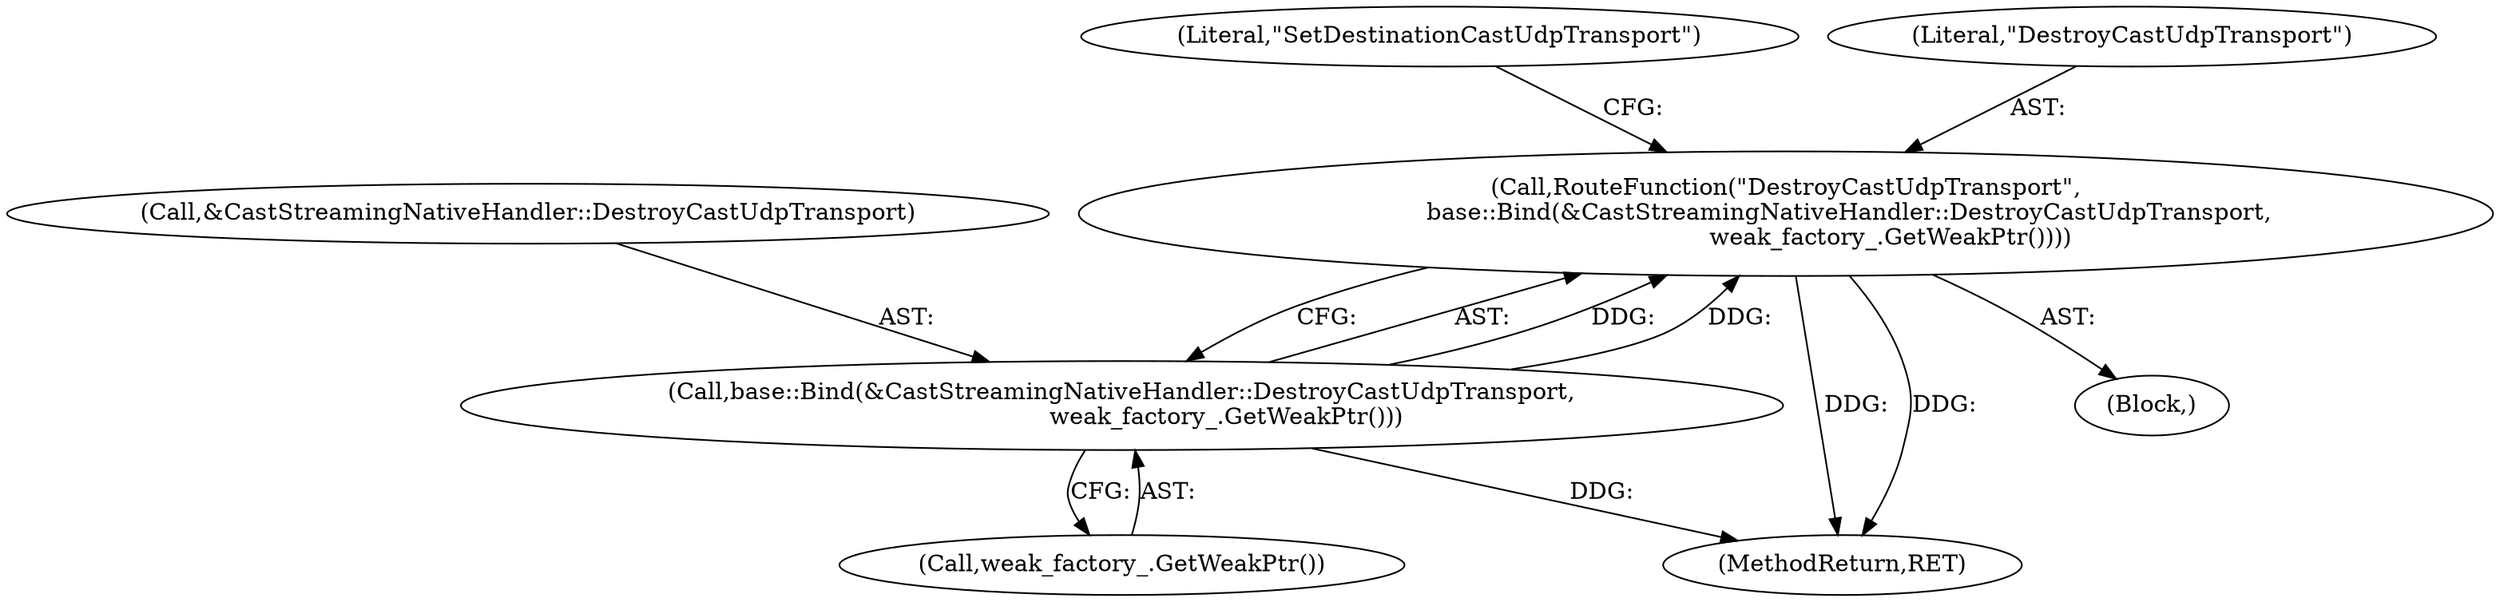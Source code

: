digraph "1_Chrome_14ff9d0cded8ae8032ef027d1f33c6666a695019_0@del" {
"1000133" [label="(Call,RouteFunction(\"DestroyCastUdpTransport\",\n                 base::Bind(&CastStreamingNativeHandler::DestroyCastUdpTransport,\n                            weak_factory_.GetWeakPtr())))"];
"1000135" [label="(Call,base::Bind(&CastStreamingNativeHandler::DestroyCastUdpTransport,\n                            weak_factory_.GetWeakPtr()))"];
"1000102" [label="(Block,)"];
"1000136" [label="(Call,&CastStreamingNativeHandler::DestroyCastUdpTransport)"];
"1000140" [label="(Literal,\"SetDestinationCastUdpTransport\")"];
"1000134" [label="(Literal,\"DestroyCastUdpTransport\")"];
"1000135" [label="(Call,base::Bind(&CastStreamingNativeHandler::DestroyCastUdpTransport,\n                            weak_factory_.GetWeakPtr()))"];
"1000138" [label="(Call,weak_factory_.GetWeakPtr())"];
"1000133" [label="(Call,RouteFunction(\"DestroyCastUdpTransport\",\n                 base::Bind(&CastStreamingNativeHandler::DestroyCastUdpTransport,\n                            weak_factory_.GetWeakPtr())))"];
"1000175" [label="(MethodReturn,RET)"];
"1000133" -> "1000102"  [label="AST: "];
"1000133" -> "1000135"  [label="CFG: "];
"1000134" -> "1000133"  [label="AST: "];
"1000135" -> "1000133"  [label="AST: "];
"1000140" -> "1000133"  [label="CFG: "];
"1000133" -> "1000175"  [label="DDG: "];
"1000133" -> "1000175"  [label="DDG: "];
"1000135" -> "1000133"  [label="DDG: "];
"1000135" -> "1000133"  [label="DDG: "];
"1000135" -> "1000138"  [label="CFG: "];
"1000136" -> "1000135"  [label="AST: "];
"1000138" -> "1000135"  [label="AST: "];
"1000135" -> "1000175"  [label="DDG: "];
}
